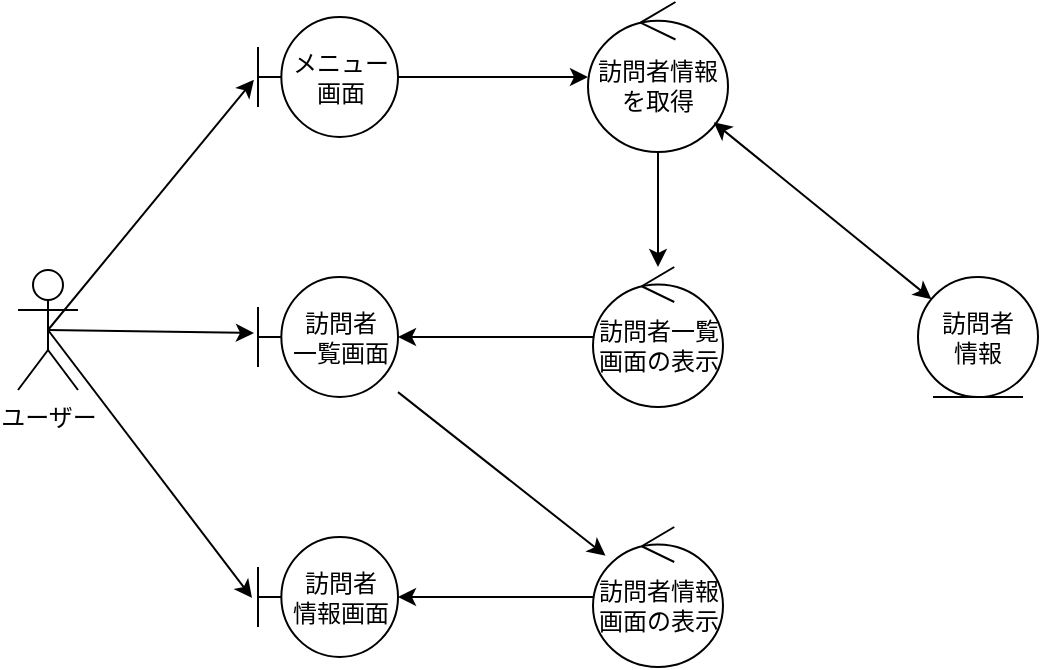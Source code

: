 <mxfile version="28.1.2">
  <diagram name="ページ1" id="rQqJZIX6tr6lNk25Nhh9">
    <mxGraphModel dx="786" dy="516" grid="1" gridSize="10" guides="1" tooltips="1" connect="1" arrows="1" fold="1" page="1" pageScale="1" pageWidth="1600" pageHeight="1200" math="0" shadow="0">
      <root>
        <mxCell id="0" />
        <mxCell id="1" parent="0" />
        <mxCell id="Q8PtHmKjfMacY_4Qo-mY-1" value="ユーザー" style="shape=umlActor;verticalLabelPosition=bottom;verticalAlign=top;html=1;" parent="1" vertex="1">
          <mxGeometry x="580" y="570" width="30" height="60" as="geometry" />
        </mxCell>
        <mxCell id="Q8PtHmKjfMacY_4Qo-mY-2" value="メニュー画面" style="shape=umlBoundary;whiteSpace=wrap;html=1;" parent="1" vertex="1">
          <mxGeometry x="700" y="443.5" width="70" height="60" as="geometry" />
        </mxCell>
        <mxCell id="Q8PtHmKjfMacY_4Qo-mY-3" value="訪問者&lt;br&gt;一覧画面" style="shape=umlBoundary;whiteSpace=wrap;html=1;" parent="1" vertex="1">
          <mxGeometry x="700" y="573.5" width="70" height="60" as="geometry" />
        </mxCell>
        <mxCell id="Q8PtHmKjfMacY_4Qo-mY-4" value="" style="endArrow=classic;html=1;rounded=0;exitX=0.5;exitY=0.5;exitDx=0;exitDy=0;exitPerimeter=0;entryX=-0.029;entryY=0.522;entryDx=0;entryDy=0;entryPerimeter=0;" parent="1" source="Q8PtHmKjfMacY_4Qo-mY-1" target="Q8PtHmKjfMacY_4Qo-mY-2" edge="1">
          <mxGeometry width="50" height="50" relative="1" as="geometry">
            <mxPoint x="800" y="640" as="sourcePoint" />
            <mxPoint x="850" y="590" as="targetPoint" />
          </mxGeometry>
        </mxCell>
        <mxCell id="Q8PtHmKjfMacY_4Qo-mY-5" value="" style="endArrow=classic;html=1;rounded=0;exitX=0.5;exitY=0.5;exitDx=0;exitDy=0;exitPerimeter=0;entryX=-0.029;entryY=0.467;entryDx=0;entryDy=0;entryPerimeter=0;" parent="1" source="Q8PtHmKjfMacY_4Qo-mY-1" target="Q8PtHmKjfMacY_4Qo-mY-3" edge="1">
          <mxGeometry width="50" height="50" relative="1" as="geometry">
            <mxPoint x="700" y="690" as="sourcePoint" />
            <mxPoint x="805" y="630" as="targetPoint" />
          </mxGeometry>
        </mxCell>
        <mxCell id="Q8PtHmKjfMacY_4Qo-mY-6" value="訪問者情報&lt;br&gt;を取得" style="ellipse;shape=umlControl;whiteSpace=wrap;html=1;" parent="1" vertex="1">
          <mxGeometry x="865" y="436" width="70" height="75" as="geometry" />
        </mxCell>
        <mxCell id="Q8PtHmKjfMacY_4Qo-mY-7" value="訪問者&lt;br&gt;情報" style="ellipse;shape=umlEntity;whiteSpace=wrap;html=1;" parent="1" vertex="1">
          <mxGeometry x="1030" y="573.5" width="60" height="60" as="geometry" />
        </mxCell>
        <mxCell id="Q8PtHmKjfMacY_4Qo-mY-8" value="訪問者一覧&lt;br&gt;画面の表示" style="ellipse;shape=umlControl;whiteSpace=wrap;html=1;" parent="1" vertex="1">
          <mxGeometry x="867.5" y="568.5" width="65" height="70" as="geometry" />
        </mxCell>
        <mxCell id="Q8PtHmKjfMacY_4Qo-mY-9" value="" style="endArrow=classic;html=1;rounded=0;" parent="1" source="Q8PtHmKjfMacY_4Qo-mY-2" target="Q8PtHmKjfMacY_4Qo-mY-6" edge="1">
          <mxGeometry width="50" height="50" relative="1" as="geometry">
            <mxPoint x="660" y="553.5" as="sourcePoint" />
            <mxPoint x="765" y="493.5" as="targetPoint" />
          </mxGeometry>
        </mxCell>
        <mxCell id="Q8PtHmKjfMacY_4Qo-mY-10" value="" style="endArrow=classic;html=1;rounded=0;" parent="1" source="Q8PtHmKjfMacY_4Qo-mY-8" target="Q8PtHmKjfMacY_4Qo-mY-3" edge="1">
          <mxGeometry width="50" height="50" relative="1" as="geometry">
            <mxPoint x="800" y="613.5" as="sourcePoint" />
            <mxPoint x="905" y="553.5" as="targetPoint" />
          </mxGeometry>
        </mxCell>
        <mxCell id="Q8PtHmKjfMacY_4Qo-mY-11" value="" style="endArrow=classic;html=1;rounded=0;" parent="1" source="Q8PtHmKjfMacY_4Qo-mY-6" target="Q8PtHmKjfMacY_4Qo-mY-8" edge="1">
          <mxGeometry width="50" height="50" relative="1" as="geometry">
            <mxPoint x="850" y="543.5" as="sourcePoint" />
            <mxPoint x="935" y="553.5" as="targetPoint" />
          </mxGeometry>
        </mxCell>
        <mxCell id="Q8PtHmKjfMacY_4Qo-mY-12" value="" style="endArrow=classic;html=1;rounded=0;startArrow=classic;startFill=1;" parent="1" source="Q8PtHmKjfMacY_4Qo-mY-6" target="Q8PtHmKjfMacY_4Qo-mY-7" edge="1">
          <mxGeometry width="50" height="50" relative="1" as="geometry">
            <mxPoint x="1010" y="673.5" as="sourcePoint" />
            <mxPoint x="1115" y="613.5" as="targetPoint" />
          </mxGeometry>
        </mxCell>
        <mxCell id="E5a_vqelYa8NmCdKpBeb-1" value="訪問者&lt;br&gt;情報画面" style="shape=umlBoundary;whiteSpace=wrap;html=1;" vertex="1" parent="1">
          <mxGeometry x="700" y="703.5" width="70" height="60" as="geometry" />
        </mxCell>
        <mxCell id="E5a_vqelYa8NmCdKpBeb-2" value="" style="endArrow=classic;html=1;rounded=0;exitX=0.5;exitY=0.5;exitDx=0;exitDy=0;exitPerimeter=0;" edge="1" parent="1" source="Q8PtHmKjfMacY_4Qo-mY-1">
          <mxGeometry width="50" height="50" relative="1" as="geometry">
            <mxPoint x="640" y="590" as="sourcePoint" />
            <mxPoint x="697" y="734" as="targetPoint" />
          </mxGeometry>
        </mxCell>
        <mxCell id="E5a_vqelYa8NmCdKpBeb-3" value="訪問者情報&lt;br&gt;画面の表示" style="ellipse;shape=umlControl;whiteSpace=wrap;html=1;" vertex="1" parent="1">
          <mxGeometry x="867.5" y="698.5" width="65" height="70" as="geometry" />
        </mxCell>
        <mxCell id="E5a_vqelYa8NmCdKpBeb-5" value="" style="endArrow=classic;html=1;rounded=0;" edge="1" parent="1" source="Q8PtHmKjfMacY_4Qo-mY-3" target="E5a_vqelYa8NmCdKpBeb-3">
          <mxGeometry width="50" height="50" relative="1" as="geometry">
            <mxPoint x="878" y="698.5" as="sourcePoint" />
            <mxPoint x="780" y="698.5" as="targetPoint" />
          </mxGeometry>
        </mxCell>
        <mxCell id="E5a_vqelYa8NmCdKpBeb-6" value="" style="endArrow=classic;html=1;rounded=0;" edge="1" parent="1" source="E5a_vqelYa8NmCdKpBeb-3" target="E5a_vqelYa8NmCdKpBeb-1">
          <mxGeometry width="50" height="50" relative="1" as="geometry">
            <mxPoint x="898" y="710" as="sourcePoint" />
            <mxPoint x="800" y="710" as="targetPoint" />
          </mxGeometry>
        </mxCell>
      </root>
    </mxGraphModel>
  </diagram>
</mxfile>
